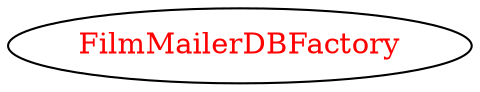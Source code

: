 digraph dependencyGraph {
 concentrate=true;
 ranksep="2.0";
 rankdir="LR"; 
 splines="ortho";
"FilmMailerDBFactory" [fontcolor="red"];
}